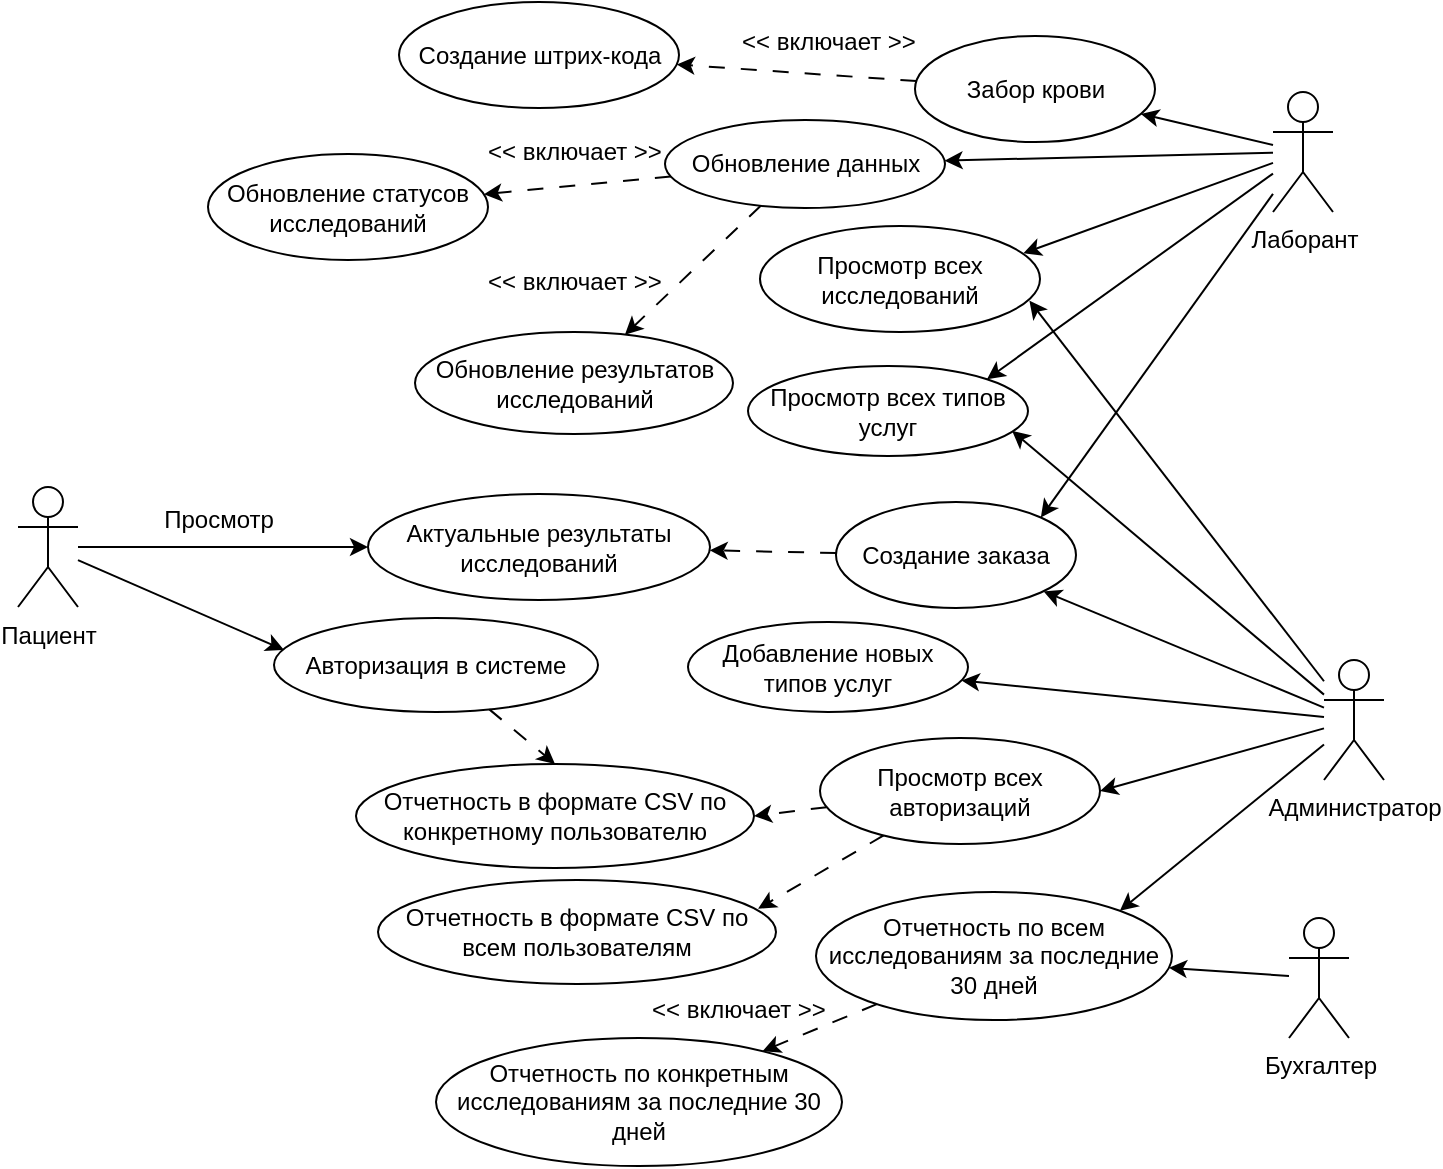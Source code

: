 <mxfile version="26.2.5">
  <diagram name="Страница — 1" id="boHXJyCUNun2JCywcsAg">
    <mxGraphModel dx="927" dy="971" grid="0" gridSize="10" guides="1" tooltips="1" connect="1" arrows="1" fold="1" page="0" pageScale="1" pageWidth="827" pageHeight="1169" math="0" shadow="0">
      <root>
        <mxCell id="0" />
        <mxCell id="1" parent="0" />
        <mxCell id="dtTO5dlm7Lrjq07e5K6g-49" style="rounded=0;orthogonalLoop=1;jettySize=auto;html=1;" edge="1" parent="1" source="dtTO5dlm7Lrjq07e5K6g-1" target="dtTO5dlm7Lrjq07e5K6g-47">
          <mxGeometry relative="1" as="geometry" />
        </mxCell>
        <mxCell id="dtTO5dlm7Lrjq07e5K6g-53" style="rounded=0;orthogonalLoop=1;jettySize=auto;html=1;entryX=0.031;entryY=0.34;entryDx=0;entryDy=0;entryPerimeter=0;" edge="1" parent="1" source="dtTO5dlm7Lrjq07e5K6g-1" target="dtTO5dlm7Lrjq07e5K6g-52">
          <mxGeometry relative="1" as="geometry" />
        </mxCell>
        <mxCell id="dtTO5dlm7Lrjq07e5K6g-1" value="Пациент" style="shape=umlActor;verticalLabelPosition=bottom;verticalAlign=top;html=1;outlineConnect=0;" vertex="1" parent="1">
          <mxGeometry x="38" y="197.5" width="30" height="60" as="geometry" />
        </mxCell>
        <mxCell id="dtTO5dlm7Lrjq07e5K6g-28" value="" style="rounded=0;orthogonalLoop=1;jettySize=auto;html=1;" edge="1" parent="1" source="dtTO5dlm7Lrjq07e5K6g-2" target="dtTO5dlm7Lrjq07e5K6g-11">
          <mxGeometry relative="1" as="geometry" />
        </mxCell>
        <mxCell id="dtTO5dlm7Lrjq07e5K6g-2" value="Бухгалтер" style="shape=umlActor;verticalLabelPosition=bottom;verticalAlign=top;html=1;outlineConnect=0;" vertex="1" parent="1">
          <mxGeometry x="673.5" y="413" width="30" height="60" as="geometry" />
        </mxCell>
        <mxCell id="dtTO5dlm7Lrjq07e5K6g-14" value="" style="rounded=0;orthogonalLoop=1;jettySize=auto;html=1;" edge="1" parent="1" source="dtTO5dlm7Lrjq07e5K6g-3" target="dtTO5dlm7Lrjq07e5K6g-12">
          <mxGeometry relative="1" as="geometry" />
        </mxCell>
        <mxCell id="dtTO5dlm7Lrjq07e5K6g-20" style="rounded=0;orthogonalLoop=1;jettySize=auto;html=1;" edge="1" parent="1" source="dtTO5dlm7Lrjq07e5K6g-3" target="dtTO5dlm7Lrjq07e5K6g-19">
          <mxGeometry relative="1" as="geometry" />
        </mxCell>
        <mxCell id="dtTO5dlm7Lrjq07e5K6g-41" style="rounded=0;orthogonalLoop=1;jettySize=auto;html=1;entryX=1;entryY=0;entryDx=0;entryDy=0;" edge="1" parent="1" source="dtTO5dlm7Lrjq07e5K6g-3" target="dtTO5dlm7Lrjq07e5K6g-37">
          <mxGeometry relative="1" as="geometry" />
        </mxCell>
        <mxCell id="dtTO5dlm7Lrjq07e5K6g-45" style="rounded=0;orthogonalLoop=1;jettySize=auto;html=1;entryX=1;entryY=0;entryDx=0;entryDy=0;" edge="1" parent="1" source="dtTO5dlm7Lrjq07e5K6g-3" target="dtTO5dlm7Lrjq07e5K6g-44">
          <mxGeometry relative="1" as="geometry" />
        </mxCell>
        <mxCell id="dtTO5dlm7Lrjq07e5K6g-3" value="Лаборант" style="shape=umlActor;verticalLabelPosition=bottom;verticalAlign=top;html=1;outlineConnect=0;" vertex="1" parent="1">
          <mxGeometry x="665.5" width="30" height="60" as="geometry" />
        </mxCell>
        <mxCell id="dtTO5dlm7Lrjq07e5K6g-22" style="rounded=0;orthogonalLoop=1;jettySize=auto;html=1;entryX=0.962;entryY=0.704;entryDx=0;entryDy=0;entryPerimeter=0;" edge="1" parent="1" source="dtTO5dlm7Lrjq07e5K6g-4" target="dtTO5dlm7Lrjq07e5K6g-18">
          <mxGeometry relative="1" as="geometry" />
        </mxCell>
        <mxCell id="dtTO5dlm7Lrjq07e5K6g-27" style="rounded=0;orthogonalLoop=1;jettySize=auto;html=1;entryX=1;entryY=0;entryDx=0;entryDy=0;" edge="1" parent="1" source="dtTO5dlm7Lrjq07e5K6g-4" target="dtTO5dlm7Lrjq07e5K6g-11">
          <mxGeometry relative="1" as="geometry" />
        </mxCell>
        <mxCell id="dtTO5dlm7Lrjq07e5K6g-42" style="rounded=0;orthogonalLoop=1;jettySize=auto;html=1;entryX=0.943;entryY=0.719;entryDx=0;entryDy=0;entryPerimeter=0;" edge="1" parent="1" source="dtTO5dlm7Lrjq07e5K6g-4" target="dtTO5dlm7Lrjq07e5K6g-37">
          <mxGeometry relative="1" as="geometry" />
        </mxCell>
        <mxCell id="dtTO5dlm7Lrjq07e5K6g-43" style="rounded=0;orthogonalLoop=1;jettySize=auto;html=1;" edge="1" parent="1" source="dtTO5dlm7Lrjq07e5K6g-4" target="dtTO5dlm7Lrjq07e5K6g-39">
          <mxGeometry relative="1" as="geometry" />
        </mxCell>
        <mxCell id="dtTO5dlm7Lrjq07e5K6g-46" style="rounded=0;orthogonalLoop=1;jettySize=auto;html=1;" edge="1" parent="1" source="dtTO5dlm7Lrjq07e5K6g-4" target="dtTO5dlm7Lrjq07e5K6g-44">
          <mxGeometry relative="1" as="geometry" />
        </mxCell>
        <mxCell id="dtTO5dlm7Lrjq07e5K6g-51" style="rounded=0;orthogonalLoop=1;jettySize=auto;html=1;entryX=1;entryY=0.5;entryDx=0;entryDy=0;" edge="1" parent="1" source="dtTO5dlm7Lrjq07e5K6g-4" target="dtTO5dlm7Lrjq07e5K6g-38">
          <mxGeometry relative="1" as="geometry" />
        </mxCell>
        <mxCell id="dtTO5dlm7Lrjq07e5K6g-4" value="Администратор" style="shape=umlActor;verticalLabelPosition=bottom;verticalAlign=top;html=1;outlineConnect=0;" vertex="1" parent="1">
          <mxGeometry x="691" y="284" width="30" height="60" as="geometry" />
        </mxCell>
        <mxCell id="dtTO5dlm7Lrjq07e5K6g-11" value="Отчетность по всем исследованиям за последние 30 дней" style="ellipse;whiteSpace=wrap;html=1;" vertex="1" parent="1">
          <mxGeometry x="437" y="400" width="178" height="64" as="geometry" />
        </mxCell>
        <mxCell id="dtTO5dlm7Lrjq07e5K6g-15" value="" style="rounded=0;orthogonalLoop=1;jettySize=auto;html=1;dashed=1;dashPattern=8 8;" edge="1" parent="1" source="dtTO5dlm7Lrjq07e5K6g-12" target="dtTO5dlm7Lrjq07e5K6g-13">
          <mxGeometry relative="1" as="geometry" />
        </mxCell>
        <mxCell id="dtTO5dlm7Lrjq07e5K6g-12" value="Забор крови" style="ellipse;whiteSpace=wrap;html=1;" vertex="1" parent="1">
          <mxGeometry x="486.5" y="-28" width="120" height="53" as="geometry" />
        </mxCell>
        <mxCell id="dtTO5dlm7Lrjq07e5K6g-13" value="Создание штрих-кода" style="ellipse;whiteSpace=wrap;html=1;" vertex="1" parent="1">
          <mxGeometry x="228.5" y="-45" width="140" height="53" as="geometry" />
        </mxCell>
        <mxCell id="dtTO5dlm7Lrjq07e5K6g-16" value="&amp;lt;&amp;lt; включает &amp;gt;&amp;gt;" style="text;html=1;align=center;verticalAlign=middle;resizable=0;points=[];autosize=1;strokeColor=none;fillColor=none;" vertex="1" parent="1">
          <mxGeometry x="390.5" y="-38" width="105" height="26" as="geometry" />
        </mxCell>
        <mxCell id="dtTO5dlm7Lrjq07e5K6g-18" value="Просмотр всех исследований" style="ellipse;whiteSpace=wrap;html=1;" vertex="1" parent="1">
          <mxGeometry x="409" y="67" width="140" height="53" as="geometry" />
        </mxCell>
        <mxCell id="dtTO5dlm7Lrjq07e5K6g-33" style="rounded=0;orthogonalLoop=1;jettySize=auto;html=1;dashed=1;dashPattern=8 8;" edge="1" parent="1" source="dtTO5dlm7Lrjq07e5K6g-19" target="dtTO5dlm7Lrjq07e5K6g-31">
          <mxGeometry relative="1" as="geometry" />
        </mxCell>
        <mxCell id="dtTO5dlm7Lrjq07e5K6g-34" style="rounded=0;orthogonalLoop=1;jettySize=auto;html=1;dashed=1;dashPattern=8 8;" edge="1" parent="1" source="dtTO5dlm7Lrjq07e5K6g-19" target="dtTO5dlm7Lrjq07e5K6g-30">
          <mxGeometry relative="1" as="geometry" />
        </mxCell>
        <mxCell id="dtTO5dlm7Lrjq07e5K6g-19" value="Обновление данных" style="ellipse;whiteSpace=wrap;html=1;" vertex="1" parent="1">
          <mxGeometry x="361.5" y="14" width="140" height="44" as="geometry" />
        </mxCell>
        <mxCell id="dtTO5dlm7Lrjq07e5K6g-21" style="rounded=0;orthogonalLoop=1;jettySize=auto;html=1;entryX=0.94;entryY=0.258;entryDx=0;entryDy=0;entryPerimeter=0;" edge="1" parent="1" source="dtTO5dlm7Lrjq07e5K6g-3" target="dtTO5dlm7Lrjq07e5K6g-18">
          <mxGeometry relative="1" as="geometry" />
        </mxCell>
        <mxCell id="dtTO5dlm7Lrjq07e5K6g-24" value="Отчетность по конкретным исследованиям за последние 30 дней" style="ellipse;whiteSpace=wrap;html=1;" vertex="1" parent="1">
          <mxGeometry x="247" y="473" width="203" height="64" as="geometry" />
        </mxCell>
        <mxCell id="dtTO5dlm7Lrjq07e5K6g-25" value="" style="rounded=0;orthogonalLoop=1;jettySize=auto;html=1;dashed=1;dashPattern=8 8;" edge="1" parent="1" source="dtTO5dlm7Lrjq07e5K6g-11" target="dtTO5dlm7Lrjq07e5K6g-24">
          <mxGeometry relative="1" as="geometry">
            <mxPoint x="421.452" y="386.248" as="sourcePoint" />
            <mxPoint x="361.173" y="419.273" as="targetPoint" />
          </mxGeometry>
        </mxCell>
        <mxCell id="dtTO5dlm7Lrjq07e5K6g-26" value="&amp;lt;&amp;lt; включает &amp;gt;&amp;gt;" style="text;html=1;align=center;verticalAlign=middle;resizable=0;points=[];autosize=1;strokeColor=none;fillColor=none;" vertex="1" parent="1">
          <mxGeometry x="345" y="446" width="105" height="26" as="geometry" />
        </mxCell>
        <mxCell id="dtTO5dlm7Lrjq07e5K6g-30" value="Обновление результатов исследований" style="ellipse;whiteSpace=wrap;html=1;" vertex="1" parent="1">
          <mxGeometry x="236.5" y="120" width="159" height="51" as="geometry" />
        </mxCell>
        <mxCell id="dtTO5dlm7Lrjq07e5K6g-31" value="Обновление статусов исследований" style="ellipse;whiteSpace=wrap;html=1;" vertex="1" parent="1">
          <mxGeometry x="133" y="31" width="140" height="53" as="geometry" />
        </mxCell>
        <mxCell id="dtTO5dlm7Lrjq07e5K6g-35" value="&amp;lt;&amp;lt; включает &amp;gt;&amp;gt;" style="text;html=1;align=center;verticalAlign=middle;resizable=0;points=[];autosize=1;strokeColor=none;fillColor=none;" vertex="1" parent="1">
          <mxGeometry x="263.5" y="17" width="105" height="26" as="geometry" />
        </mxCell>
        <mxCell id="dtTO5dlm7Lrjq07e5K6g-36" value="&amp;lt;&amp;lt; включает &amp;gt;&amp;gt;" style="text;html=1;align=center;verticalAlign=middle;resizable=0;points=[];autosize=1;strokeColor=none;fillColor=none;" vertex="1" parent="1">
          <mxGeometry x="263.5" y="82" width="105" height="26" as="geometry" />
        </mxCell>
        <mxCell id="dtTO5dlm7Lrjq07e5K6g-37" value="Просмотр всех типов услуг" style="ellipse;whiteSpace=wrap;html=1;" vertex="1" parent="1">
          <mxGeometry x="403" y="137" width="140" height="45" as="geometry" />
        </mxCell>
        <mxCell id="dtTO5dlm7Lrjq07e5K6g-56" style="rounded=0;orthogonalLoop=1;jettySize=auto;html=1;dashed=1;dashPattern=8 8;entryX=0.955;entryY=0.276;entryDx=0;entryDy=0;entryPerimeter=0;" edge="1" parent="1" source="dtTO5dlm7Lrjq07e5K6g-38" target="dtTO5dlm7Lrjq07e5K6g-55">
          <mxGeometry relative="1" as="geometry" />
        </mxCell>
        <mxCell id="dtTO5dlm7Lrjq07e5K6g-57" style="rounded=0;orthogonalLoop=1;jettySize=auto;html=1;dashed=1;dashPattern=8 8;entryX=1;entryY=0.5;entryDx=0;entryDy=0;" edge="1" parent="1" source="dtTO5dlm7Lrjq07e5K6g-38" target="dtTO5dlm7Lrjq07e5K6g-54">
          <mxGeometry relative="1" as="geometry" />
        </mxCell>
        <mxCell id="dtTO5dlm7Lrjq07e5K6g-38" value="Просмотр всех авторизаций" style="ellipse;whiteSpace=wrap;html=1;" vertex="1" parent="1">
          <mxGeometry x="439" y="323" width="140" height="53" as="geometry" />
        </mxCell>
        <mxCell id="dtTO5dlm7Lrjq07e5K6g-39" value="Добавление новых типов услуг" style="ellipse;whiteSpace=wrap;html=1;" vertex="1" parent="1">
          <mxGeometry x="373" y="265" width="140" height="45" as="geometry" />
        </mxCell>
        <mxCell id="dtTO5dlm7Lrjq07e5K6g-48" value="" style="rounded=0;orthogonalLoop=1;jettySize=auto;html=1;dashed=1;dashPattern=8 8;" edge="1" parent="1" source="dtTO5dlm7Lrjq07e5K6g-44" target="dtTO5dlm7Lrjq07e5K6g-47">
          <mxGeometry relative="1" as="geometry" />
        </mxCell>
        <mxCell id="dtTO5dlm7Lrjq07e5K6g-44" value="Создание заказа" style="ellipse;whiteSpace=wrap;html=1;" vertex="1" parent="1">
          <mxGeometry x="447" y="205" width="120" height="53" as="geometry" />
        </mxCell>
        <mxCell id="dtTO5dlm7Lrjq07e5K6g-47" value="Актуальные результаты исследований" style="ellipse;whiteSpace=wrap;html=1;" vertex="1" parent="1">
          <mxGeometry x="213" y="201" width="171" height="53" as="geometry" />
        </mxCell>
        <mxCell id="dtTO5dlm7Lrjq07e5K6g-50" value="Просмотр" style="text;html=1;align=center;verticalAlign=middle;resizable=0;points=[];autosize=1;strokeColor=none;fillColor=none;" vertex="1" parent="1">
          <mxGeometry x="101" y="201" width="73" height="26" as="geometry" />
        </mxCell>
        <mxCell id="dtTO5dlm7Lrjq07e5K6g-52" value="Авторизация в системе" style="ellipse;whiteSpace=wrap;html=1;" vertex="1" parent="1">
          <mxGeometry x="166" y="263" width="162" height="47" as="geometry" />
        </mxCell>
        <mxCell id="dtTO5dlm7Lrjq07e5K6g-54" value="Отчетность в формате CSV по конкретному пользователю" style="ellipse;whiteSpace=wrap;html=1;" vertex="1" parent="1">
          <mxGeometry x="207" y="336" width="199" height="52" as="geometry" />
        </mxCell>
        <mxCell id="dtTO5dlm7Lrjq07e5K6g-55" value="Отчетность в формате CSV по всем пользователям" style="ellipse;whiteSpace=wrap;html=1;" vertex="1" parent="1">
          <mxGeometry x="218" y="394" width="199" height="52" as="geometry" />
        </mxCell>
        <mxCell id="dtTO5dlm7Lrjq07e5K6g-58" style="rounded=0;orthogonalLoop=1;jettySize=auto;html=1;dashed=1;dashPattern=8 8;entryX=0.5;entryY=0;entryDx=0;entryDy=0;" edge="1" parent="1" source="dtTO5dlm7Lrjq07e5K6g-52" target="dtTO5dlm7Lrjq07e5K6g-54">
          <mxGeometry relative="1" as="geometry">
            <mxPoint x="319" y="322" as="targetPoint" />
          </mxGeometry>
        </mxCell>
      </root>
    </mxGraphModel>
  </diagram>
</mxfile>
